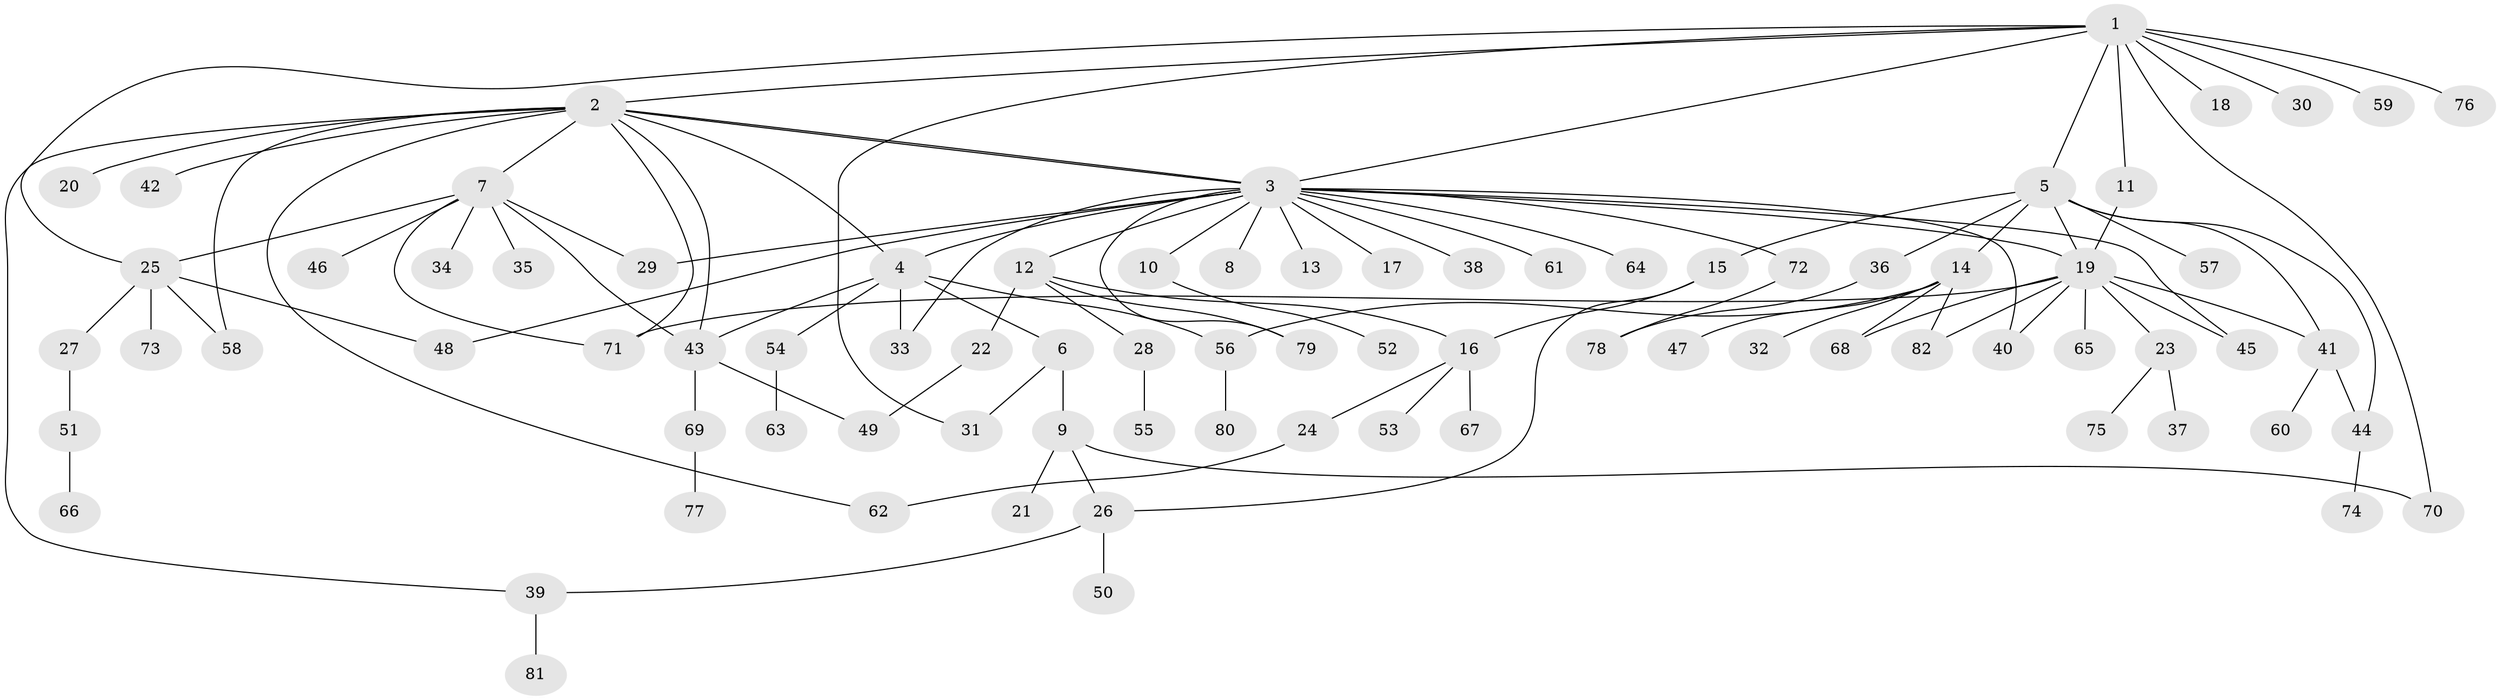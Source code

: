 // Generated by graph-tools (version 1.1) at 2025/11/02/27/25 16:11:12]
// undirected, 82 vertices, 111 edges
graph export_dot {
graph [start="1"]
  node [color=gray90,style=filled];
  1;
  2;
  3;
  4;
  5;
  6;
  7;
  8;
  9;
  10;
  11;
  12;
  13;
  14;
  15;
  16;
  17;
  18;
  19;
  20;
  21;
  22;
  23;
  24;
  25;
  26;
  27;
  28;
  29;
  30;
  31;
  32;
  33;
  34;
  35;
  36;
  37;
  38;
  39;
  40;
  41;
  42;
  43;
  44;
  45;
  46;
  47;
  48;
  49;
  50;
  51;
  52;
  53;
  54;
  55;
  56;
  57;
  58;
  59;
  60;
  61;
  62;
  63;
  64;
  65;
  66;
  67;
  68;
  69;
  70;
  71;
  72;
  73;
  74;
  75;
  76;
  77;
  78;
  79;
  80;
  81;
  82;
  1 -- 2;
  1 -- 3;
  1 -- 5;
  1 -- 11;
  1 -- 18;
  1 -- 25;
  1 -- 30;
  1 -- 31;
  1 -- 59;
  1 -- 70;
  1 -- 76;
  2 -- 3;
  2 -- 3;
  2 -- 4;
  2 -- 7;
  2 -- 20;
  2 -- 39;
  2 -- 42;
  2 -- 43;
  2 -- 58;
  2 -- 62;
  2 -- 71;
  3 -- 4;
  3 -- 8;
  3 -- 10;
  3 -- 12;
  3 -- 13;
  3 -- 17;
  3 -- 19;
  3 -- 29;
  3 -- 33;
  3 -- 38;
  3 -- 40;
  3 -- 45;
  3 -- 48;
  3 -- 61;
  3 -- 64;
  3 -- 72;
  3 -- 79;
  4 -- 6;
  4 -- 33;
  4 -- 43;
  4 -- 54;
  4 -- 56;
  5 -- 14;
  5 -- 15;
  5 -- 19;
  5 -- 36;
  5 -- 41;
  5 -- 44;
  5 -- 57;
  6 -- 9;
  6 -- 31;
  7 -- 25;
  7 -- 29;
  7 -- 34;
  7 -- 35;
  7 -- 43;
  7 -- 46;
  7 -- 71;
  9 -- 21;
  9 -- 26;
  9 -- 70;
  10 -- 52;
  11 -- 19;
  12 -- 16;
  12 -- 22;
  12 -- 28;
  12 -- 79;
  14 -- 32;
  14 -- 47;
  14 -- 56;
  14 -- 68;
  14 -- 82;
  15 -- 16;
  15 -- 26;
  16 -- 24;
  16 -- 53;
  16 -- 67;
  19 -- 23;
  19 -- 40;
  19 -- 41;
  19 -- 45;
  19 -- 65;
  19 -- 68;
  19 -- 71;
  19 -- 82;
  22 -- 49;
  23 -- 37;
  23 -- 75;
  24 -- 62;
  25 -- 27;
  25 -- 48;
  25 -- 58;
  25 -- 73;
  26 -- 39;
  26 -- 50;
  27 -- 51;
  28 -- 55;
  36 -- 78;
  39 -- 81;
  41 -- 44;
  41 -- 60;
  43 -- 49;
  43 -- 69;
  44 -- 74;
  51 -- 66;
  54 -- 63;
  56 -- 80;
  69 -- 77;
  72 -- 78;
}
